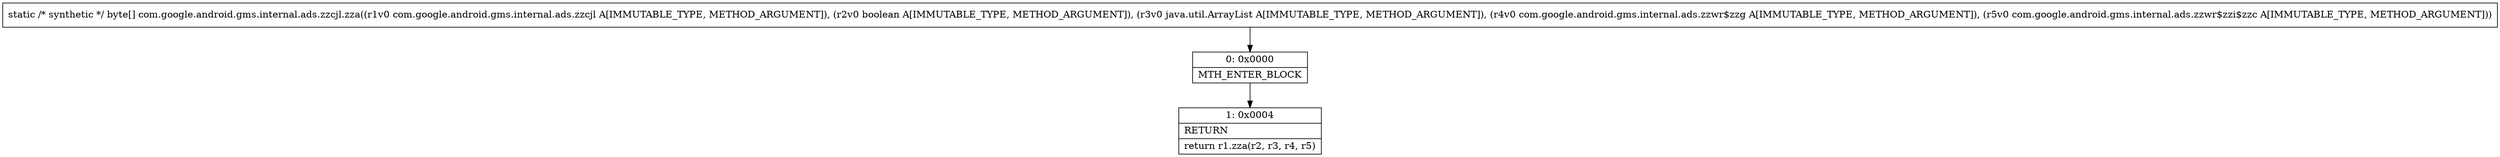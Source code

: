 digraph "CFG forcom.google.android.gms.internal.ads.zzcjl.zza(Lcom\/google\/android\/gms\/internal\/ads\/zzcjl;ZLjava\/util\/ArrayList;Lcom\/google\/android\/gms\/internal\/ads\/zzwr$zzg;Lcom\/google\/android\/gms\/internal\/ads\/zzwr$zzi$zzc;)[B" {
Node_0 [shape=record,label="{0\:\ 0x0000|MTH_ENTER_BLOCK\l}"];
Node_1 [shape=record,label="{1\:\ 0x0004|RETURN\l|return r1.zza(r2, r3, r4, r5)\l}"];
MethodNode[shape=record,label="{static \/* synthetic *\/ byte[] com.google.android.gms.internal.ads.zzcjl.zza((r1v0 com.google.android.gms.internal.ads.zzcjl A[IMMUTABLE_TYPE, METHOD_ARGUMENT]), (r2v0 boolean A[IMMUTABLE_TYPE, METHOD_ARGUMENT]), (r3v0 java.util.ArrayList A[IMMUTABLE_TYPE, METHOD_ARGUMENT]), (r4v0 com.google.android.gms.internal.ads.zzwr$zzg A[IMMUTABLE_TYPE, METHOD_ARGUMENT]), (r5v0 com.google.android.gms.internal.ads.zzwr$zzi$zzc A[IMMUTABLE_TYPE, METHOD_ARGUMENT])) }"];
MethodNode -> Node_0;
Node_0 -> Node_1;
}

